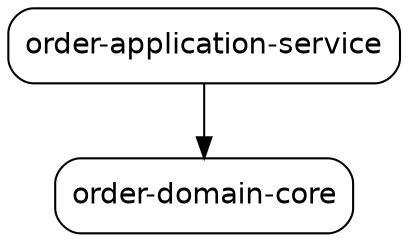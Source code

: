digraph "order-application-service" {
  node [shape="box",style="rounded",fontname="Helvetica",fontsize="14"]
  edge [fontsize="10",fontname="Helvetica"]

  // Node Definitions:
  "org.gadashov:order-application-service:jar"[label=<order-application-service>]
  "org.gadashov:order-domain-core:jar"[label=<order-domain-core>]

  // Edge Definitions:
  "org.gadashov:order-application-service:jar" -> "org.gadashov:order-domain-core:jar"
}